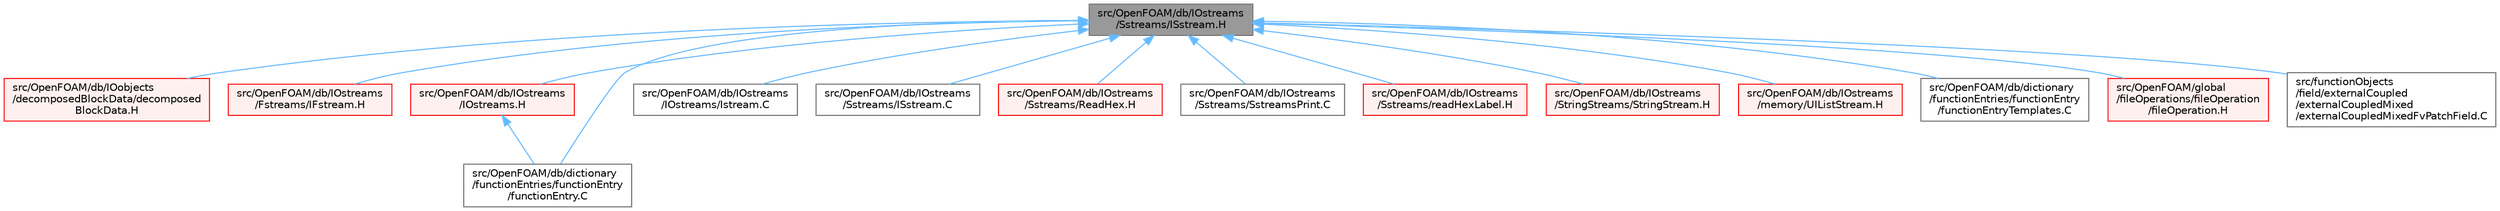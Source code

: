 digraph "src/OpenFOAM/db/IOstreams/Sstreams/ISstream.H"
{
 // LATEX_PDF_SIZE
  bgcolor="transparent";
  edge [fontname=Helvetica,fontsize=10,labelfontname=Helvetica,labelfontsize=10];
  node [fontname=Helvetica,fontsize=10,shape=box,height=0.2,width=0.4];
  Node1 [id="Node000001",label="src/OpenFOAM/db/IOstreams\l/Sstreams/ISstream.H",height=0.2,width=0.4,color="gray40", fillcolor="grey60", style="filled", fontcolor="black",tooltip=" "];
  Node1 -> Node2 [id="edge1_Node000001_Node000002",dir="back",color="steelblue1",style="solid",tooltip=" "];
  Node2 [id="Node000002",label="src/OpenFOAM/db/IOobjects\l/decomposedBlockData/decomposed\lBlockData.H",height=0.2,width=0.4,color="red", fillcolor="#FFF0F0", style="filled",URL="$decomposedBlockData_8H.html",tooltip=" "];
  Node1 -> Node10 [id="edge2_Node000001_Node000010",dir="back",color="steelblue1",style="solid",tooltip=" "];
  Node10 [id="Node000010",label="src/OpenFOAM/db/IOstreams\l/Fstreams/IFstream.H",height=0.2,width=0.4,color="red", fillcolor="#FFF0F0", style="filled",URL="$IFstream_8H.html",tooltip=" "];
  Node1 -> Node125 [id="edge3_Node000001_Node000125",dir="back",color="steelblue1",style="solid",tooltip=" "];
  Node125 [id="Node000125",label="src/OpenFOAM/db/IOstreams\l/IOstreams.H",height=0.2,width=0.4,color="red", fillcolor="#FFF0F0", style="filled",URL="$IOstreams_8H.html",tooltip="Useful combination of include files which define Sin, Sout and Serr and the use of IO streams general..."];
  Node125 -> Node155 [id="edge4_Node000125_Node000155",dir="back",color="steelblue1",style="solid",tooltip=" "];
  Node155 [id="Node000155",label="src/OpenFOAM/db/dictionary\l/functionEntries/functionEntry\l/functionEntry.C",height=0.2,width=0.4,color="grey40", fillcolor="white", style="filled",URL="$functionEntry_8C.html",tooltip=" "];
  Node1 -> Node5485 [id="edge5_Node000001_Node005485",dir="back",color="steelblue1",style="solid",tooltip=" "];
  Node5485 [id="Node005485",label="src/OpenFOAM/db/IOstreams\l/IOstreams/Istream.C",height=0.2,width=0.4,color="grey40", fillcolor="white", style="filled",URL="$Istream_8C.html",tooltip=" "];
  Node1 -> Node5486 [id="edge6_Node000001_Node005486",dir="back",color="steelblue1",style="solid",tooltip=" "];
  Node5486 [id="Node005486",label="src/OpenFOAM/db/IOstreams\l/Sstreams/ISstream.C",height=0.2,width=0.4,color="grey40", fillcolor="white", style="filled",URL="$ISstream_8C.html",tooltip=" "];
  Node1 -> Node5487 [id="edge7_Node000001_Node005487",dir="back",color="steelblue1",style="solid",tooltip=" "];
  Node5487 [id="Node005487",label="src/OpenFOAM/db/IOstreams\l/Sstreams/ReadHex.H",height=0.2,width=0.4,color="red", fillcolor="#FFF0F0", style="filled",URL="$ReadHex_8H.html",tooltip="Read a hex integer from an input stream."];
  Node1 -> Node5490 [id="edge8_Node000001_Node005490",dir="back",color="steelblue1",style="solid",tooltip=" "];
  Node5490 [id="Node005490",label="src/OpenFOAM/db/IOstreams\l/Sstreams/SstreamsPrint.C",height=0.2,width=0.4,color="grey40", fillcolor="white", style="filled",URL="$SstreamsPrint_8C.html",tooltip="Prints out a description of the streams."];
  Node1 -> Node5491 [id="edge9_Node000001_Node005491",dir="back",color="steelblue1",style="solid",tooltip=" "];
  Node5491 [id="Node005491",label="src/OpenFOAM/db/IOstreams\l/Sstreams/readHexLabel.H",height=0.2,width=0.4,color="red", fillcolor="#FFF0F0", style="filled",URL="$readHexLabel_8H.html",tooltip="Read a hex label from an input stream."];
  Node1 -> Node5492 [id="edge10_Node000001_Node005492",dir="back",color="steelblue1",style="solid",tooltip=" "];
  Node5492 [id="Node005492",label="src/OpenFOAM/db/IOstreams\l/StringStreams/StringStream.H",height=0.2,width=0.4,color="red", fillcolor="#FFF0F0", style="filled",URL="$StringStream_8H.html",tooltip="Input/output from string buffers."];
  Node1 -> Node5524 [id="edge11_Node000001_Node005524",dir="back",color="steelblue1",style="solid",tooltip=" "];
  Node5524 [id="Node005524",label="src/OpenFOAM/db/IOstreams\l/memory/UIListStream.H",height=0.2,width=0.4,color="red", fillcolor="#FFF0F0", style="filled",URL="$UIListStream_8H.html",tooltip=" "];
  Node1 -> Node155 [id="edge12_Node000001_Node000155",dir="back",color="steelblue1",style="solid",tooltip=" "];
  Node1 -> Node5530 [id="edge13_Node000001_Node005530",dir="back",color="steelblue1",style="solid",tooltip=" "];
  Node5530 [id="Node005530",label="src/OpenFOAM/db/dictionary\l/functionEntries/functionEntry\l/functionEntryTemplates.C",height=0.2,width=0.4,color="grey40", fillcolor="white", style="filled",URL="$functionEntryTemplates_8C.html",tooltip=" "];
  Node1 -> Node5531 [id="edge14_Node000001_Node005531",dir="back",color="steelblue1",style="solid",tooltip=" "];
  Node5531 [id="Node005531",label="src/OpenFOAM/global\l/fileOperations/fileOperation\l/fileOperation.H",height=0.2,width=0.4,color="red", fillcolor="#FFF0F0", style="filled",URL="$fileOperation_8H.html",tooltip=" "];
  Node1 -> Node5065 [id="edge15_Node000001_Node005065",dir="back",color="steelblue1",style="solid",tooltip=" "];
  Node5065 [id="Node005065",label="src/functionObjects\l/field/externalCoupled\l/externalCoupledMixed\l/externalCoupledMixedFvPatchField.C",height=0.2,width=0.4,color="grey40", fillcolor="white", style="filled",URL="$externalCoupledMixedFvPatchField_8C.html",tooltip=" "];
}
